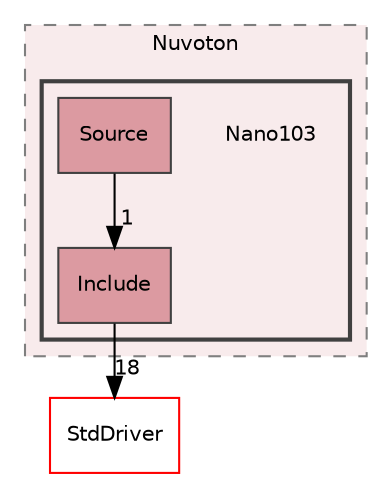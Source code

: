 digraph "Device/Nuvoton/Nano103"
{
 // LATEX_PDF_SIZE
  edge [fontname="Helvetica",fontsize="10",labelfontname="Helvetica",labelfontsize="10"];
  node [fontname="Helvetica",fontsize="10",shape=record];
  compound=true
  subgraph clusterdir_dfa946205a9a0ffc7bda9b97689fa4ff {
    graph [ bgcolor="#f8ebec", pencolor="grey50", style="filled,dashed,", label="Nuvoton", fontname="Helvetica", fontsize="10", URL="dir_dfa946205a9a0ffc7bda9b97689fa4ff.html"]
  subgraph clusterdir_3b20a3e428d7b61b5029fc2841cacf0d {
    graph [ bgcolor="#f8ebec", pencolor="grey25", style="filled,bold,", label="", fontname="Helvetica", fontsize="10", URL="dir_3b20a3e428d7b61b5029fc2841cacf0d.html"]
    dir_3b20a3e428d7b61b5029fc2841cacf0d [shape=plaintext, label="Nano103"];
  dir_0c7e8d00f6821bd1e652a3191e23316c [shape=box, label="Include", style="filled,", fillcolor="#dc9aa1", color="grey25", URL="dir_0c7e8d00f6821bd1e652a3191e23316c.html"];
  dir_0703b71b7720c55dd6abf08a9e16a7c6 [shape=box, label="Source", style="filled,", fillcolor="#dc9aa1", color="grey25", URL="dir_0703b71b7720c55dd6abf08a9e16a7c6.html"];
  }
  }
  dir_0d398eaf8b2db165a9197a6619ec9f0e [shape=box, label="StdDriver", style="", fillcolor="#f8ebec", color="red", URL="dir_0d398eaf8b2db165a9197a6619ec9f0e.html"];
  dir_0c7e8d00f6821bd1e652a3191e23316c->dir_0d398eaf8b2db165a9197a6619ec9f0e [headlabel="18", labeldistance=1.5 headhref="dir_000003_000010.html"];
  dir_0703b71b7720c55dd6abf08a9e16a7c6->dir_0c7e8d00f6821bd1e652a3191e23316c [headlabel="1", labeldistance=1.5 headhref="dir_000008_000003.html"];
}
